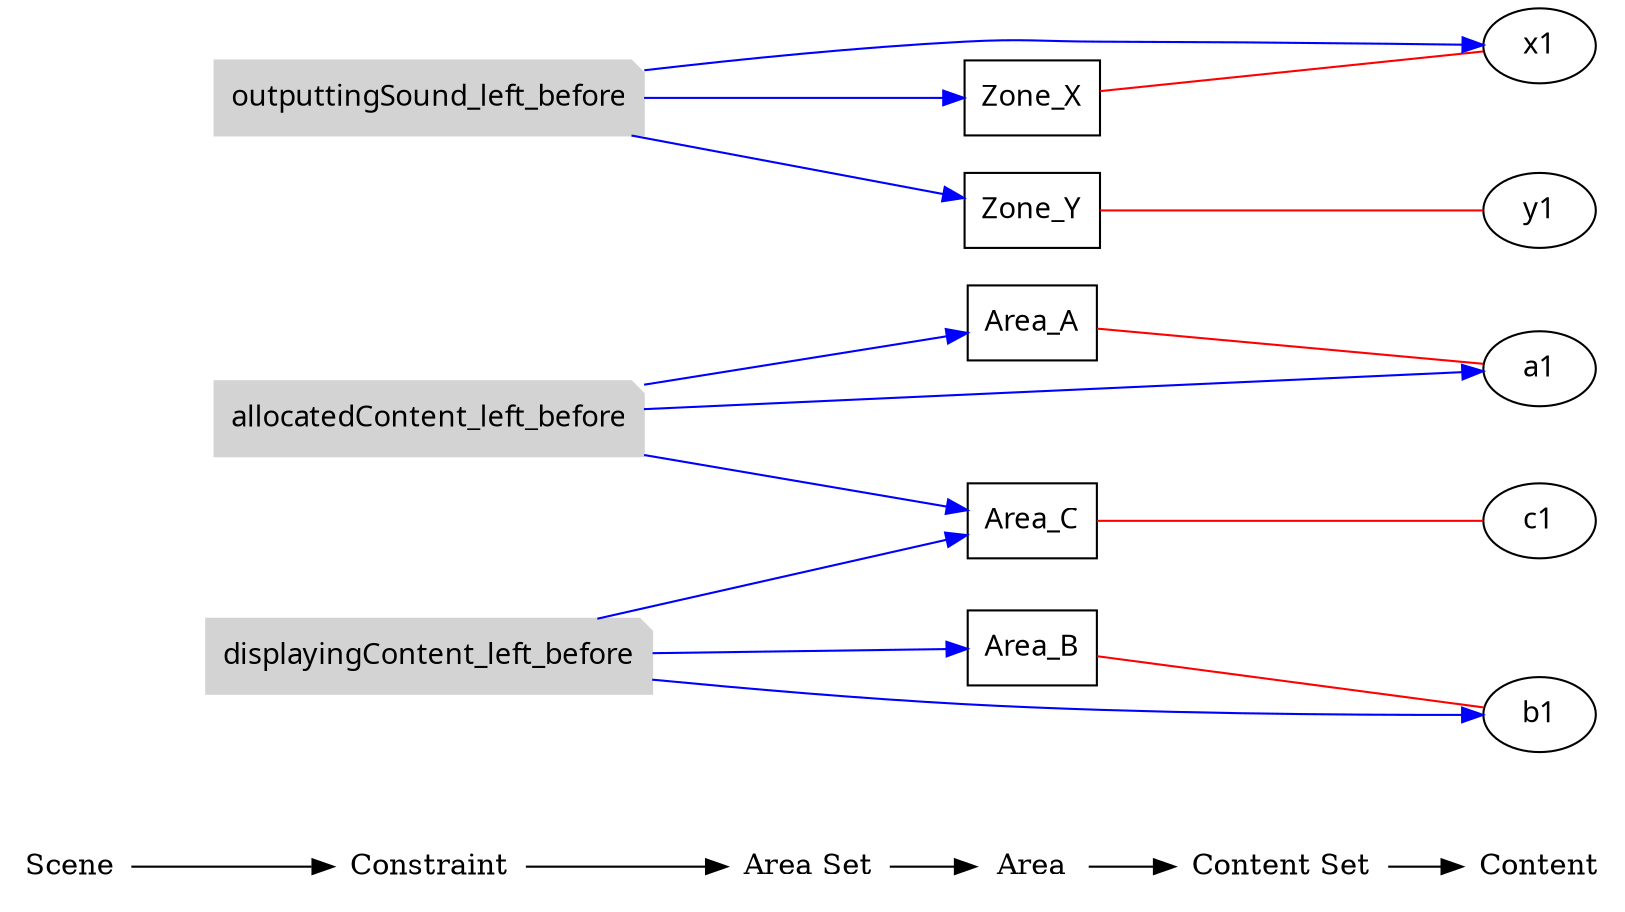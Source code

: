 digraph rule_objects_graph {
	rankdir = LR;
	charset="utf-8";
	clusterrank = global;
	
	node [shape = plaintext];
	Scene -> Constraint -> "Area Set" -> Area -> "Content Set" -> Content; 
	{ rank = same;
		node [shape = box];
		{
			Area;
			e1 [label="Area_A", fontname="Meiryo UI"];
			e2 [label="Area_B", fontname="Meiryo UI"];
			e3 [label="Area_C", fontname="Meiryo UI"];

			e4 [label="Zone_X", fontname="Meiryo UI"];
			e5 [label="Zone_Y", fontname="Meiryo UI"];
		}
	}
	
	{ rank = same;
		node [shape = ellipse];
		{
			Content;
			e6 [label="a1", fontname="Meiryo UI"];
			e7 [label="b1", fontname="Meiryo UI"];
			e8 [label="c1", fontname="Meiryo UI"];

			e9 [label="x1", fontname="Meiryo UI"];
			e10 [label="y1", fontname="Meiryo UI"];

		}
	}
	
	{
		subgraph subareaset {
			"Area Set";
			node [shape = box, style = filled, color = lightpink];


		}
	}


	
	{
		subgraph subcontentset {
			"Content Set";
			node [shape = ellipse, style = filled, color = palegreen];


		}
	}



	e1 -> e6 [dir=none, color=red];
	e2 -> e7 [dir=none, color=red];
	e3 -> e8 [dir=none, color=red];
	

	

	e4 -> e9 [dir=none, color=red];
	e5 -> e10 [dir=none, color=red];
	

	

	subgraph scene { rank = same;
		node [shape = circle, style = filled, color = lightblue];
		{
			"Scene";

		}
	}

	{ rank = same;
		node [shape = note, style = filled, color = lightgrey];
		{
			"Constraint";
			e11 [label="allocatedContent_left_before", fontname="Meiryo UI"];
			e12 [label="displayingContent_left_before", fontname="Meiryo UI"];
			e13 [label="outputtingSound_left_before", fontname="Meiryo UI"];
		}
	}
	
	{ rank = same;
		node [shape = note, style = filled, color = lavenderblush2];
		{
			"Constraint";
		}
	}

	{ rank = same;
		node [shape = note, style = filled, color = lightpink2];
		{
			"Constraint";
		}
	}

	e11 -> e1 [color=blue];
	e11 -> e3 [color=blue];
	e11 -> e6 [color=blue];
	e12 -> e3 [color=blue];
	e12 -> e7 [color=blue];
	e12 -> e2 [color=blue];
	e13 -> e4 [color=blue];
	e13 -> e5 [color=blue];
	e13 -> e9 [color=blue];
	

	

	
}

